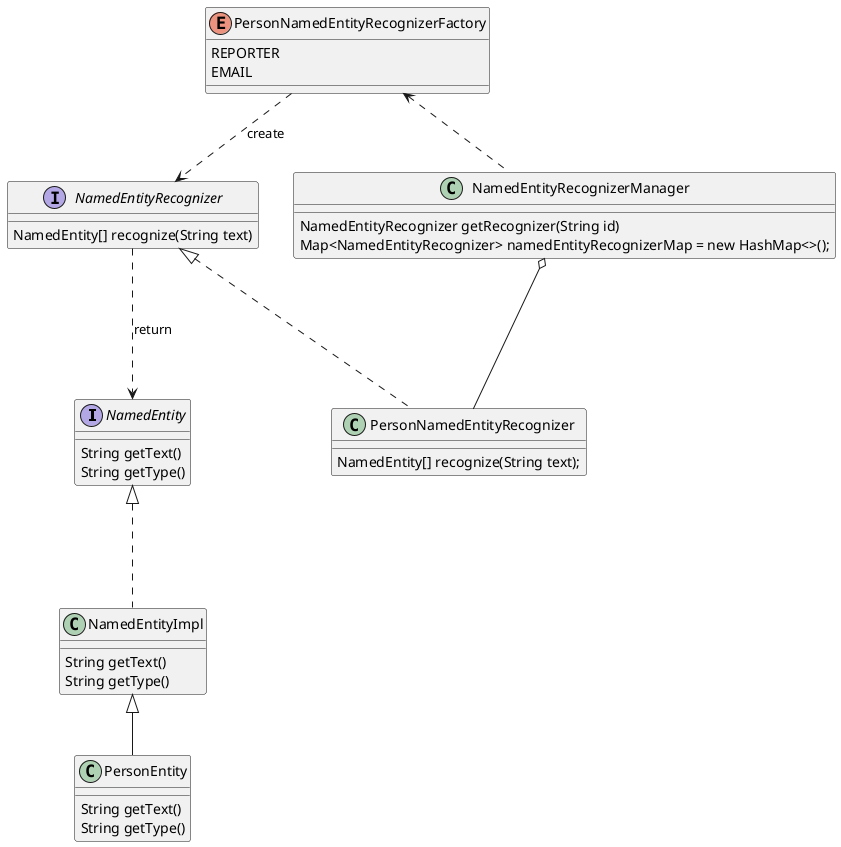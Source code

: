 @startuml

Interface NamedEntity{
    String getText()
    String getType()
}

Interface NamedEntityRecognizer{
    NamedEntity[] recognize(String text)
}

Class NamedEntityRecognizerManager{

    NamedEntityRecognizer getRecognizer(String id)
    Map<NamedEntityRecognizer> namedEntityRecognizerMap = new HashMap<>();
}

class NamedEntityImpl{
    String getText()
    String getType()
}
Class PersonEntity{
    String getText()
    String getType()
}
Class PersonNamedEntityRecognizer{
    NamedEntity[] recognize(String text);
}
Enum PersonNamedEntityRecognizerFactory{
    REPORTER
    EMAIL
}
NamedEntityRecognizer ...> NamedEntity: return
NamedEntityRecognizer <|.. PersonNamedEntityRecognizer
NamedEntityRecognizerManager o--- PersonNamedEntityRecognizer
NamedEntity <|... NamedEntityImpl
NamedEntityImpl <|-- PersonEntity

PersonNamedEntityRecognizerFactory ..> NamedEntityRecognizer:create
PersonNamedEntityRecognizerFactory <.. NamedEntityRecognizerManager
'PersonNamedEntityRecognizer ...> PersonEntity : return
'PersonNamedEntityRecognizerFactory ---> PersonNamedEntityRecognizer : return
'
'NamedEntity <|... PersonEntity

'NamedEntityRecognizer <... NamedEntityRecognizerManager: return
'NamedEntityRecognizer <|... PersonNamedEntityRecognizer


@enduml